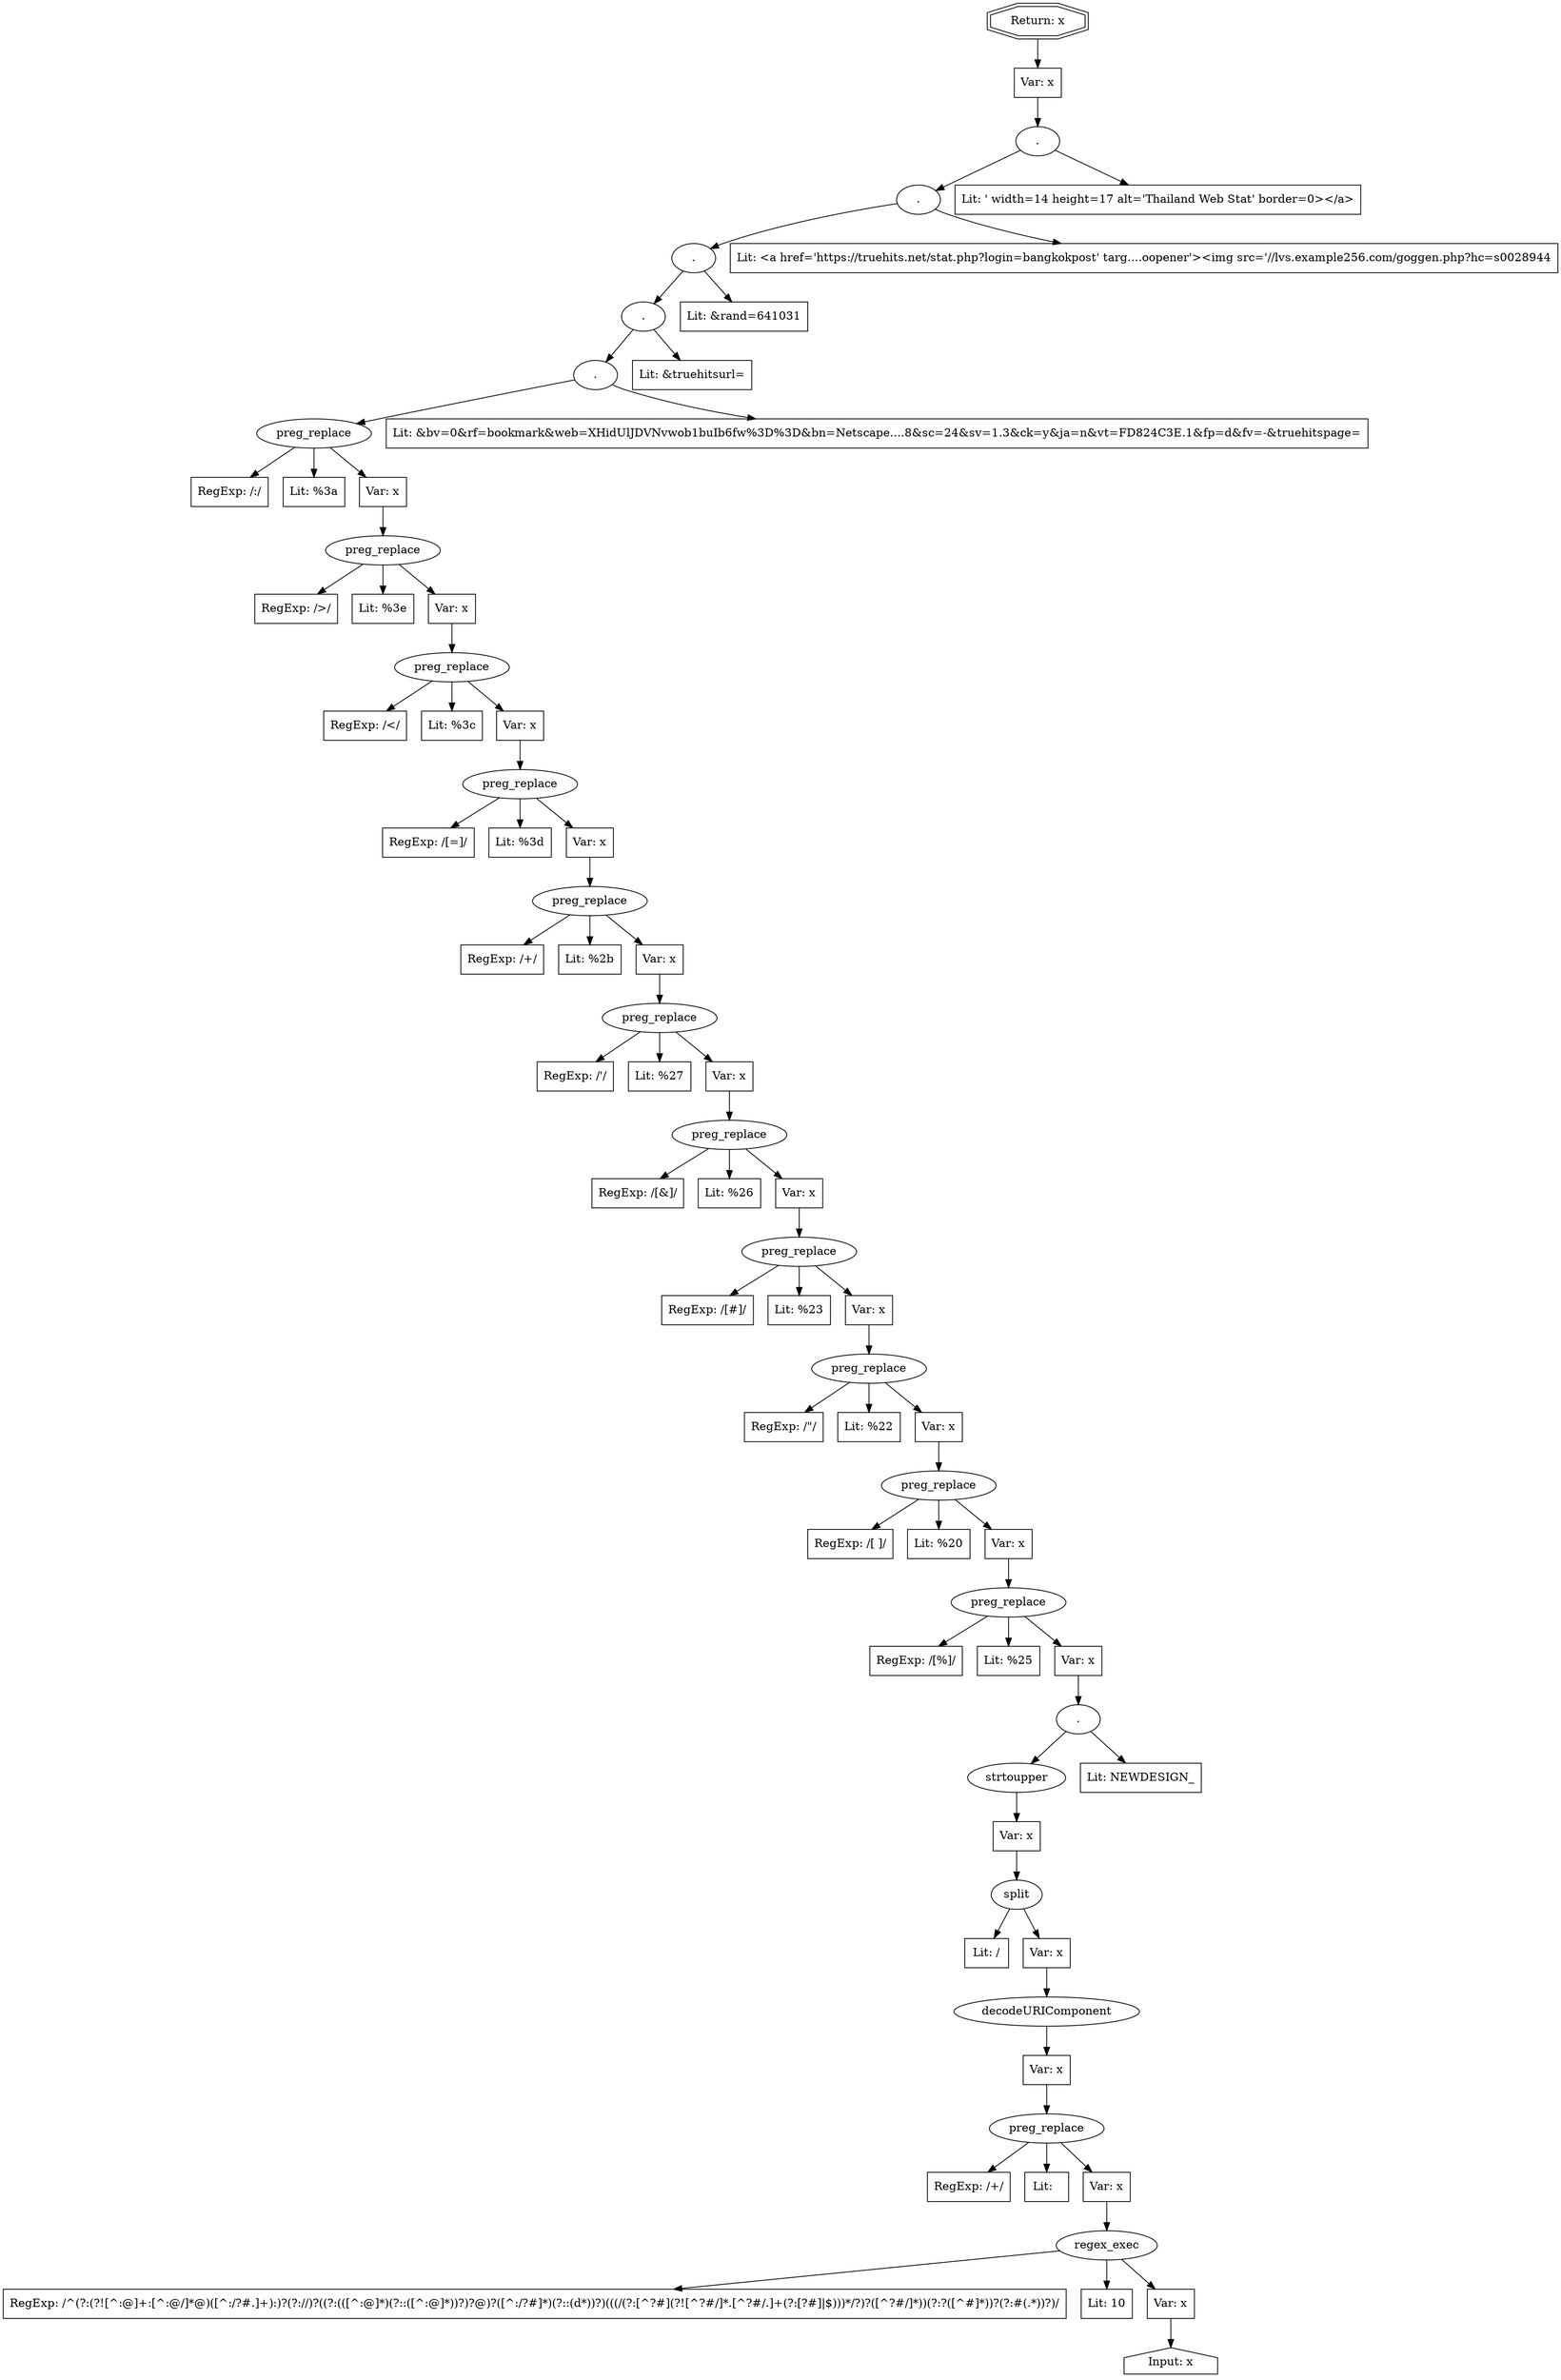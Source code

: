// Finding: 81debaaf-d82e-475e-859b-27d67a73f364
// Finding.url: https://www.example255.com/topics##'></iframe></style></script></object></embed></textarea><img src=x onerror=taintfoxLog('0152ba085bdf4969a9611e4ea94ad120')><!--/*
// Finding.parentloc: https://www.example255.com/topics##'></iframe></style></script></object></embed></textarea><img src=x onerror=taintfoxLog('0152ba085bdf4969a9611e4ea94ad120')><!--/*
// Finding.domain: www.example255.com
// Finding.base_domain: example255.com
// Finding.source: location.href
// Finding.sink: innerHTML
// Sanitizer.score: 9
// Sanitizer.name: 
// Sanitizer.location: https://lvs.example256.com/dataa/s0028944.js - <anonymous>:39:485
// Finding.begin: 299
// Finding.end: 305
// Finding.original_uuid: ea660d42-ff5c-41c0-a89d-3ece3d484689
// Finding.TwentyFiveMillionFlowsId: -1617263230
// Finding.script: https://lvs.example256.com/dataa/s0028944.js
// Finding.line: 46
// Exploit.uuid: 0152ba08-5bdf-4969-a961-1e4ea94ad120
// Exploit.success: false
// Exploit.status: validated
// Exploit.method: C
// Exploit.type: html
// Exploit.token: attribute
// Exploit.content: src
// Exploit.quote_type: '
// Exploit.tag: img
// Exploit.break_out: #'></iframe></style></script></object></embed></textarea><img src=x onerror=
// Exploit.break_in: ><!--/*
// Exploit.payload: #'></iframe></style></script></object></embed></textarea><img src=x onerror=taintfoxLog(1)><!--/*
// Exploit.begin_taint_url: 28
// Exploit.end_taint_url: 34
// Exploit.replace_begin_url: 34
// Exploit.replace_end_url: 34
// Exploit.replace_begin_param: 305
// Exploit.replace_end_param: 305
// Issues.LargestEncodeAttrStringChain: 0
// Issues.LargestTextFragmentEncodeChainLength: 0
// Issues.HasApproximation: false
// Issues.HasMissingImplementation: false
// Issues.HasInfiniteRegexWithFunctionReplacer: false
// Issues.MergedSplitAndJoins: false
// Issues.HasUrlInRhsOfReplace: false
// Issues.HasUrlInLhsOfReplace: false
// Issues.HasCookieValueInLhsOfreplace: false
// Issues.HasCookieValueInRhsOfreplace: false
// Issues.HasCookieValueInMatchPattern: false
// Issues.HasCookieValueInExecPattern: false
// Issues.RemovedLRConcats: true
// Issues.RemovedReplaceArtifacts: false
// Issues.HasUrlInMatchPattern: false
// Issues.HasUrlInExecPattern: false
// Issues.RemovedNOPreplaces: false
// Issues.Known_sanitizer: false
// DepGraph.hash: 405106422
// DepGraph.sanitizer_hash: 1887350221
// Removed LR concats 
digraph cfg {
n0 [shape=house, label="Input: x"];
n1 [shape=ellipse, label="regex_exec"];
n2 [shape=box, label="RegExp: /^(?:(?![^:@]+:[^:@\/]*@)([^:\/?#.]+):)?(?:\/\/)?((?:(([^:@]*)(?::([^:@]*))?)?@)?([^:\/?#]*)(?::(\d*))?)(((\/(?:[^?#](?![^?#\/]*\.[^?#\/.]+(?:[?#]|$)))*\/?)?([^?#\/]*))(?:\?([^#]*))?(?:#(.*))?)/"];
n3 [shape=box, label="Lit: 10"];
n4 [shape=box, label="Var: x"];
n5 [shape=ellipse, label="preg_replace"];
n6 [shape=box, label="RegExp: /\+/"];
n7 [shape=box, label="Lit:  "];
n8 [shape=box, label="Var: x"];
n9 [shape=ellipse, label="decodeURIComponent"];
n10 [shape=box, label="Var: x"];
n11 [shape=ellipse, label="split"];
n12 [shape=box, label="Lit: /"];
n13 [shape=box, label="Var: x"];
n14 [shape=ellipse, label="strtoupper"];
n15 [shape=box, label="Var: x"];
n16 [shape=ellipse, label="."];
n17 [shape=box, label="Lit: NEWDESIGN_"];
n18 [shape=ellipse, label="preg_replace"];
n19 [shape=box, label="RegExp: /[%]/"];
n20 [shape=box, label="Lit: %25"];
n21 [shape=box, label="Var: x"];
n22 [shape=ellipse, label="preg_replace"];
n23 [shape=box, label="RegExp: /[ ]/"];
n24 [shape=box, label="Lit: %20"];
n25 [shape=box, label="Var: x"];
n26 [shape=ellipse, label="preg_replace"];
n27 [shape=box, label="RegExp: /\"/"];
n28 [shape=box, label="Lit: %22"];
n29 [shape=box, label="Var: x"];
n30 [shape=ellipse, label="preg_replace"];
n31 [shape=box, label="RegExp: /[#]/"];
n32 [shape=box, label="Lit: %23"];
n33 [shape=box, label="Var: x"];
n34 [shape=ellipse, label="preg_replace"];
n35 [shape=box, label="RegExp: /[&]/"];
n36 [shape=box, label="Lit: %26"];
n37 [shape=box, label="Var: x"];
n38 [shape=ellipse, label="preg_replace"];
n39 [shape=box, label="RegExp: /\'/"];
n40 [shape=box, label="Lit: %27"];
n41 [shape=box, label="Var: x"];
n42 [shape=ellipse, label="preg_replace"];
n43 [shape=box, label="RegExp: /\+/"];
n44 [shape=box, label="Lit: %2b"];
n45 [shape=box, label="Var: x"];
n46 [shape=ellipse, label="preg_replace"];
n47 [shape=box, label="RegExp: /[=]/"];
n48 [shape=box, label="Lit: %3d"];
n49 [shape=box, label="Var: x"];
n50 [shape=ellipse, label="preg_replace"];
n51 [shape=box, label="RegExp: /\</"];
n52 [shape=box, label="Lit: %3c"];
n53 [shape=box, label="Var: x"];
n54 [shape=ellipse, label="preg_replace"];
n55 [shape=box, label="RegExp: /\>/"];
n56 [shape=box, label="Lit: %3e"];
n57 [shape=box, label="Var: x"];
n58 [shape=ellipse, label="preg_replace"];
n59 [shape=box, label="RegExp: /\:/"];
n60 [shape=box, label="Lit: %3a"];
n61 [shape=box, label="Var: x"];
n62 [shape=ellipse, label="."];
n63 [shape=box, label="Lit: &bv=0&rf=bookmark&web=XHidUlJDVNvwob1buIb6fw%3D%3D&bn=Netscape....8&sc=24&sv=1.3&ck=y&ja=n&vt=FD824C3E.1&fp=d&fv=-&truehitspage="];
n64 [shape=ellipse, label="."];
n65 [shape=box, label="Lit: &truehitsurl="];
n66 [shape=ellipse, label="."];
n67 [shape=box, label="Lit: &rand=641031"];
n68 [shape=ellipse, label="."];
n69 [shape=box, label="Lit: <a href='https://truehits.net/stat.php?login=bangkokpost' targ....oopener'><img src='//lvs.example256.com/goggen.php?hc=s0028944"];
n70 [shape=ellipse, label="."];
n71 [shape=box, label="Lit: ' width=14 height=17 alt='Thailand Web Stat' border=0></a>"];
n72 [shape=box, label="Var: x"];
n73 [shape=doubleoctagon, label="Return: x"];
n4 -> n0;
n1 -> n2;
n1 -> n3;
n1 -> n4;
n8 -> n1;
n5 -> n6;
n5 -> n7;
n5 -> n8;
n10 -> n5;
n9 -> n10;
n13 -> n9;
n11 -> n12;
n11 -> n13;
n15 -> n11;
n14 -> n15;
n16 -> n17;
n16 -> n14;
n21 -> n16;
n18 -> n19;
n18 -> n20;
n18 -> n21;
n25 -> n18;
n22 -> n23;
n22 -> n24;
n22 -> n25;
n29 -> n22;
n26 -> n27;
n26 -> n28;
n26 -> n29;
n33 -> n26;
n30 -> n31;
n30 -> n32;
n30 -> n33;
n37 -> n30;
n34 -> n35;
n34 -> n36;
n34 -> n37;
n41 -> n34;
n38 -> n39;
n38 -> n40;
n38 -> n41;
n45 -> n38;
n42 -> n43;
n42 -> n44;
n42 -> n45;
n49 -> n42;
n46 -> n47;
n46 -> n48;
n46 -> n49;
n53 -> n46;
n50 -> n51;
n50 -> n52;
n50 -> n53;
n57 -> n50;
n54 -> n55;
n54 -> n56;
n54 -> n57;
n61 -> n54;
n58 -> n59;
n58 -> n60;
n58 -> n61;
n62 -> n63;
n62 -> n58;
n64 -> n62;
n64 -> n65;
n66 -> n67;
n66 -> n64;
n68 -> n69;
n68 -> n66;
n70 -> n68;
n70 -> n71;
n72 -> n70;
n73 -> n72;
}